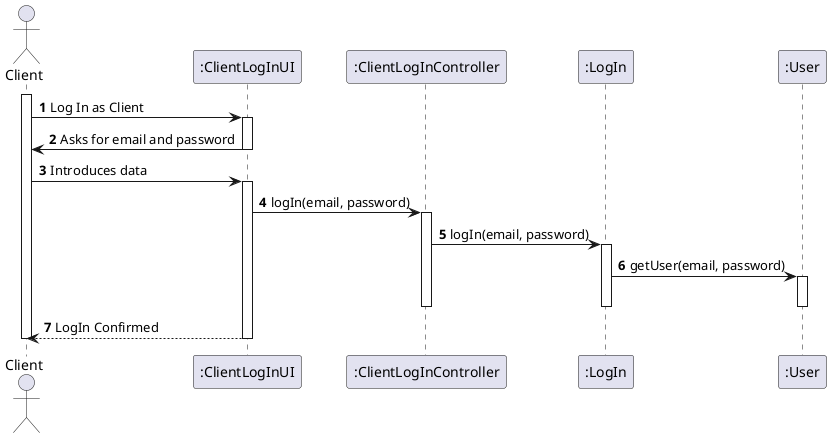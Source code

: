 @startuml
autonumber

actor "Client" as CLN
participant ":ClientLogInUI" as UI
participant ":ClientLogInController" as CTRL
participant ":LogIn" as LOGIN
participant ":User" as USER

activate CLN
CLN -> UI : Log In as Client
activate UI
UI -> CLN : Asks for email and password
deactivate UI
CLN -> UI : Introduces data
activate UI

UI -> CTRL : logIn(email, password)
activate CTRL
CTRL -> LOGIN : logIn(email, password)
activate LOGIN
LOGIN -> USER : getUser(email, password)
activate USER
deactivate USER
deactivate LOGIN
deactivate CTRL
UI --> CLN : LogIn Confirmed
deactivate UI
deactivate CLN
@enduml
@enduml
